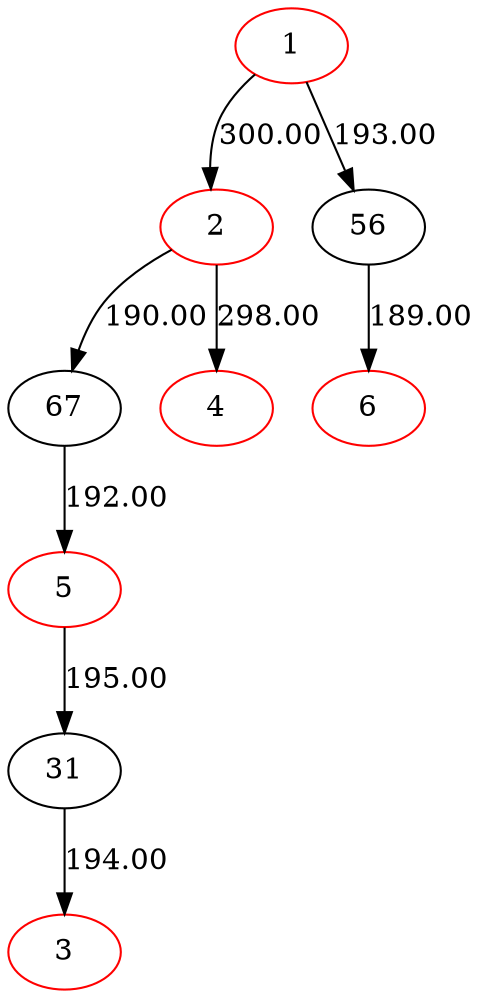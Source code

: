 digraph {
1[color=red]
2[color=red]
67[color=black]
5[color=red]
31[color=black]
3[color=red]
31->3[label=194.00]
5->31[label=195.00]
67->5[label=192.00]
2->67[label=190.00]
4[color=red]
2->4[label=298.00]
1->2[label=300.00]
56[color=black]
6[color=red]
56->6[label=189.00]
1->56[label=193.00]
}